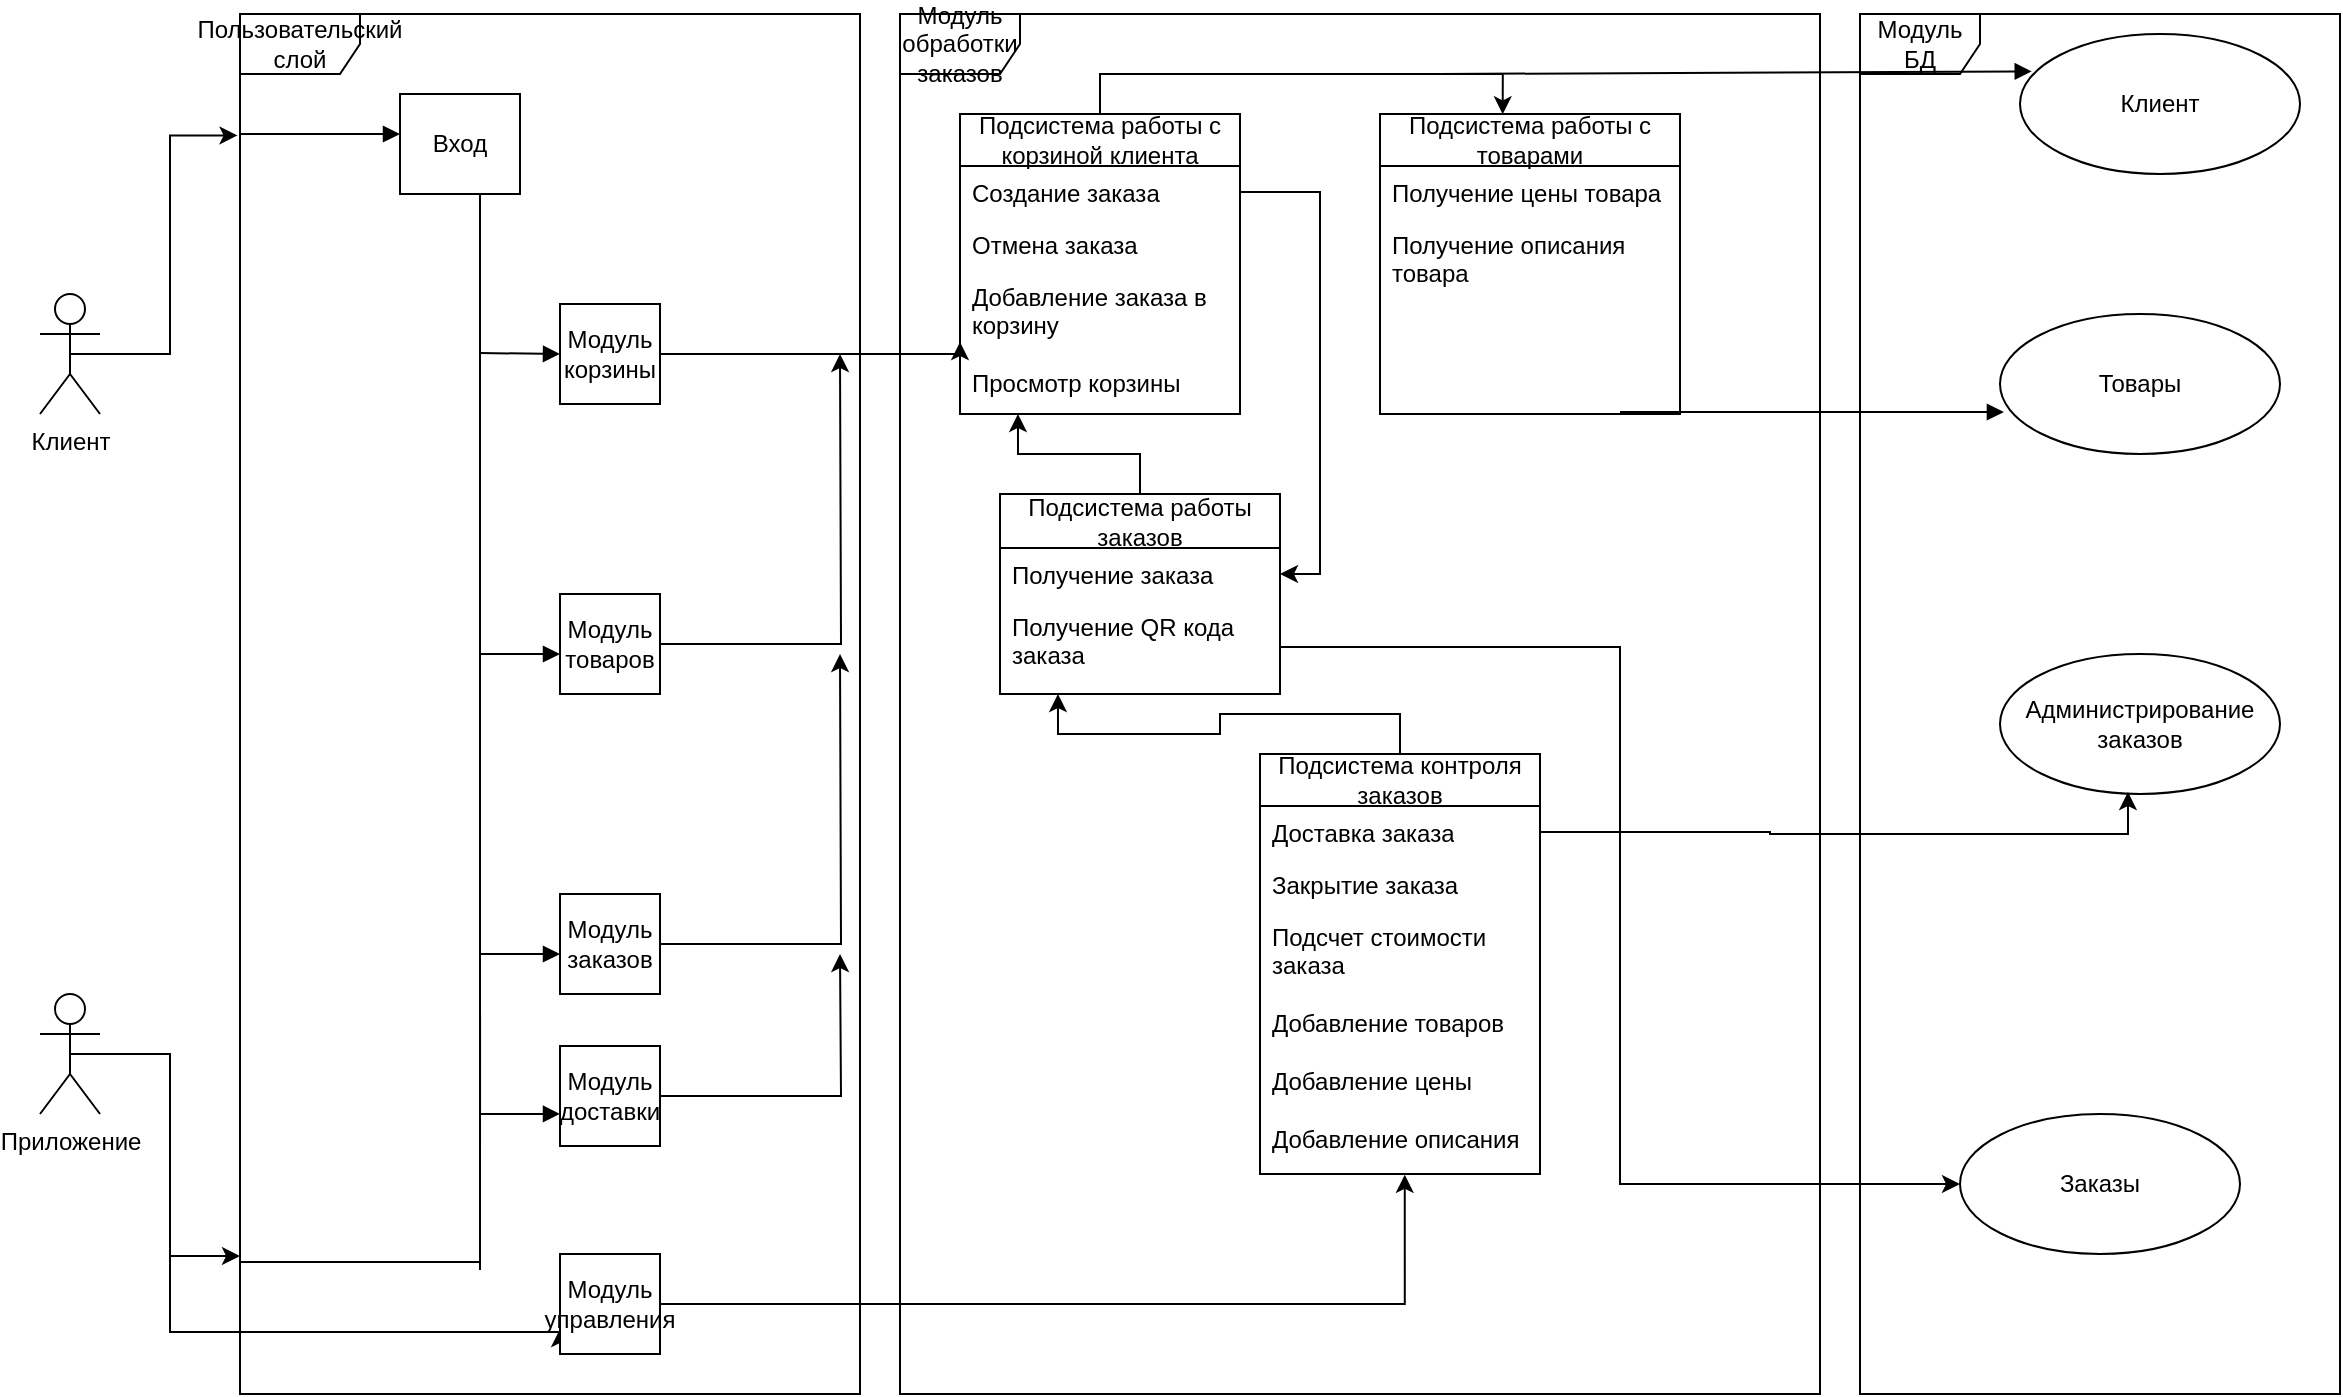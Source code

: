 <mxfile version="22.0.6" type="device">
  <diagram name="Страница — 1" id="PRQkY7LDZZ810rS44IFu">
    <mxGraphModel dx="1646" dy="824" grid="1" gridSize="10" guides="1" tooltips="1" connect="1" arrows="1" fold="1" page="1" pageScale="1" pageWidth="827" pageHeight="1169" math="0" shadow="0">
      <root>
        <mxCell id="0" />
        <mxCell id="1" parent="0" />
        <mxCell id="68kr9fZOocLpTPJreRbY-1" value="Клиент&lt;br&gt;" style="shape=umlActor;verticalLabelPosition=bottom;verticalAlign=top;html=1;" parent="1" vertex="1">
          <mxGeometry x="80" y="200" width="30" height="60" as="geometry" />
        </mxCell>
        <mxCell id="68kr9fZOocLpTPJreRbY-2" value="Приложение" style="shape=umlActor;verticalLabelPosition=bottom;verticalAlign=top;html=1;" parent="1" vertex="1">
          <mxGeometry x="80" y="550" width="30" height="60" as="geometry" />
        </mxCell>
        <mxCell id="68kr9fZOocLpTPJreRbY-8" value="Пользовательский слой" style="shape=umlFrame;whiteSpace=wrap;html=1;pointerEvents=0;" parent="1" vertex="1">
          <mxGeometry x="180" y="60" width="310" height="690" as="geometry" />
        </mxCell>
        <mxCell id="68kr9fZOocLpTPJreRbY-11" style="edgeStyle=orthogonalEdgeStyle;rounded=0;orthogonalLoop=1;jettySize=auto;html=1;exitX=0.5;exitY=0.5;exitDx=0;exitDy=0;exitPerimeter=0;entryX=0;entryY=0.9;entryDx=0;entryDy=0;entryPerimeter=0;" parent="1" source="68kr9fZOocLpTPJreRbY-2" target="68kr9fZOocLpTPJreRbY-8" edge="1">
          <mxGeometry relative="1" as="geometry" />
        </mxCell>
        <mxCell id="68kr9fZOocLpTPJreRbY-15" style="edgeStyle=orthogonalEdgeStyle;rounded=0;orthogonalLoop=1;jettySize=auto;html=1;exitX=0.5;exitY=0.5;exitDx=0;exitDy=0;exitPerimeter=0;entryX=-0.004;entryY=0.088;entryDx=0;entryDy=0;entryPerimeter=0;" parent="1" source="68kr9fZOocLpTPJreRbY-1" target="68kr9fZOocLpTPJreRbY-8" edge="1">
          <mxGeometry relative="1" as="geometry" />
        </mxCell>
        <mxCell id="68kr9fZOocLpTPJreRbY-20" value="" style="html=1;verticalAlign=bottom;endArrow=block;curved=0;rounded=0;" parent="1" edge="1">
          <mxGeometry width="80" relative="1" as="geometry">
            <mxPoint x="180" y="120" as="sourcePoint" />
            <mxPoint x="260" y="120" as="targetPoint" />
          </mxGeometry>
        </mxCell>
        <mxCell id="68kr9fZOocLpTPJreRbY-21" value="Вход" style="html=1;whiteSpace=wrap;" parent="1" vertex="1">
          <mxGeometry x="260" y="100" width="60" height="50" as="geometry" />
        </mxCell>
        <mxCell id="68kr9fZOocLpTPJreRbY-32" value="" style="endArrow=none;html=1;edgeStyle=orthogonalEdgeStyle;rounded=0;entryX=0.369;entryY=1.037;entryDx=0;entryDy=0;entryPerimeter=0;" parent="1" edge="1">
          <mxGeometry relative="1" as="geometry">
            <mxPoint x="300" y="150" as="sourcePoint" />
            <mxPoint x="300.03" y="559.82" as="targetPoint" />
            <Array as="points">
              <mxPoint x="299.86" y="687.97" />
              <mxPoint x="299.86" y="687.97" />
            </Array>
          </mxGeometry>
        </mxCell>
        <mxCell id="68kr9fZOocLpTPJreRbY-36" value="" style="line;strokeWidth=1;fillColor=none;align=left;verticalAlign=middle;spacingTop=-1;spacingLeft=3;spacingRight=3;rotatable=0;labelPosition=right;points=[];portConstraint=eastwest;strokeColor=inherit;" parent="1" vertex="1">
          <mxGeometry x="180" y="680" width="120" height="8" as="geometry" />
        </mxCell>
        <mxCell id="68kr9fZOocLpTPJreRbY-37" value="" style="html=1;verticalAlign=bottom;endArrow=block;curved=0;rounded=0;" parent="1" edge="1">
          <mxGeometry width="80" relative="1" as="geometry">
            <mxPoint x="300" y="229.5" as="sourcePoint" />
            <mxPoint x="340" y="230" as="targetPoint" />
          </mxGeometry>
        </mxCell>
        <mxCell id="68kr9fZOocLpTPJreRbY-62" style="edgeStyle=orthogonalEdgeStyle;rounded=0;orthogonalLoop=1;jettySize=auto;html=1;exitX=1;exitY=0.5;exitDx=0;exitDy=0;entryX=0;entryY=0.5;entryDx=0;entryDy=0;" parent="1" source="68kr9fZOocLpTPJreRbY-39" target="68kr9fZOocLpTPJreRbY-59" edge="1">
          <mxGeometry relative="1" as="geometry">
            <Array as="points">
              <mxPoint x="540" y="230" />
            </Array>
          </mxGeometry>
        </mxCell>
        <mxCell id="68kr9fZOocLpTPJreRbY-39" value="Модуль корзины" style="html=1;whiteSpace=wrap;" parent="1" vertex="1">
          <mxGeometry x="340" y="205" width="50" height="50" as="geometry" />
        </mxCell>
        <mxCell id="68kr9fZOocLpTPJreRbY-40" value="" style="html=1;verticalAlign=bottom;endArrow=block;curved=0;rounded=0;" parent="1" edge="1">
          <mxGeometry width="80" relative="1" as="geometry">
            <mxPoint x="300" y="380" as="sourcePoint" />
            <mxPoint x="340" y="380" as="targetPoint" />
          </mxGeometry>
        </mxCell>
        <mxCell id="68kr9fZOocLpTPJreRbY-63" style="edgeStyle=orthogonalEdgeStyle;rounded=0;orthogonalLoop=1;jettySize=auto;html=1;exitX=1;exitY=0.5;exitDx=0;exitDy=0;" parent="1" source="68kr9fZOocLpTPJreRbY-41" edge="1">
          <mxGeometry relative="1" as="geometry">
            <mxPoint x="480" y="230" as="targetPoint" />
          </mxGeometry>
        </mxCell>
        <mxCell id="68kr9fZOocLpTPJreRbY-41" value="Модуль товаров" style="html=1;whiteSpace=wrap;" parent="1" vertex="1">
          <mxGeometry x="340" y="350" width="50" height="50" as="geometry" />
        </mxCell>
        <mxCell id="68kr9fZOocLpTPJreRbY-42" value="" style="html=1;verticalAlign=bottom;endArrow=block;curved=0;rounded=0;" parent="1" edge="1">
          <mxGeometry width="80" relative="1" as="geometry">
            <mxPoint x="300" y="530" as="sourcePoint" />
            <mxPoint x="340" y="530" as="targetPoint" />
          </mxGeometry>
        </mxCell>
        <mxCell id="68kr9fZOocLpTPJreRbY-64" style="edgeStyle=orthogonalEdgeStyle;rounded=0;orthogonalLoop=1;jettySize=auto;html=1;exitX=1;exitY=0.5;exitDx=0;exitDy=0;" parent="1" source="68kr9fZOocLpTPJreRbY-43" edge="1">
          <mxGeometry relative="1" as="geometry">
            <mxPoint x="480" y="380" as="targetPoint" />
          </mxGeometry>
        </mxCell>
        <mxCell id="68kr9fZOocLpTPJreRbY-43" value="Модуль заказов" style="html=1;whiteSpace=wrap;" parent="1" vertex="1">
          <mxGeometry x="340" y="500" width="50" height="50" as="geometry" />
        </mxCell>
        <mxCell id="68kr9fZOocLpTPJreRbY-46" style="edgeStyle=orthogonalEdgeStyle;rounded=0;orthogonalLoop=1;jettySize=auto;html=1;exitX=0.5;exitY=0.5;exitDx=0;exitDy=0;exitPerimeter=0;entryX=0;entryY=0.75;entryDx=0;entryDy=0;" parent="1" source="68kr9fZOocLpTPJreRbY-2" target="68kr9fZOocLpTPJreRbY-53" edge="1">
          <mxGeometry relative="1" as="geometry">
            <Array as="points">
              <mxPoint x="145" y="580" />
              <mxPoint x="145" y="719" />
              <mxPoint x="340" y="719" />
            </Array>
          </mxGeometry>
        </mxCell>
        <mxCell id="68kr9fZOocLpTPJreRbY-47" value="Модуль обработки заказов" style="shape=umlFrame;whiteSpace=wrap;html=1;pointerEvents=0;" parent="1" vertex="1">
          <mxGeometry x="510" y="60" width="460" height="690" as="geometry" />
        </mxCell>
        <mxCell id="68kr9fZOocLpTPJreRbY-53" value="Модуль управления" style="html=1;whiteSpace=wrap;" parent="1" vertex="1">
          <mxGeometry x="340" y="680" width="50" height="50" as="geometry" />
        </mxCell>
        <mxCell id="68kr9fZOocLpTPJreRbY-56" value="Подсистема работы с корзиной клиента" style="swimlane;fontStyle=0;childLayout=stackLayout;horizontal=1;startSize=26;fillColor=none;horizontalStack=0;resizeParent=1;resizeParentMax=0;resizeLast=0;collapsible=1;marginBottom=0;whiteSpace=wrap;html=1;" parent="1" vertex="1">
          <mxGeometry x="540" y="110" width="140" height="150" as="geometry" />
        </mxCell>
        <mxCell id="68kr9fZOocLpTPJreRbY-57" value="Создание заказа" style="text;strokeColor=none;fillColor=none;align=left;verticalAlign=top;spacingLeft=4;spacingRight=4;overflow=hidden;rotatable=0;points=[[0,0.5],[1,0.5]];portConstraint=eastwest;whiteSpace=wrap;html=1;" parent="68kr9fZOocLpTPJreRbY-56" vertex="1">
          <mxGeometry y="26" width="140" height="26" as="geometry" />
        </mxCell>
        <mxCell id="68kr9fZOocLpTPJreRbY-58" value="Отмена заказа" style="text;strokeColor=none;fillColor=none;align=left;verticalAlign=top;spacingLeft=4;spacingRight=4;overflow=hidden;rotatable=0;points=[[0,0.5],[1,0.5]];portConstraint=eastwest;whiteSpace=wrap;html=1;" parent="68kr9fZOocLpTPJreRbY-56" vertex="1">
          <mxGeometry y="52" width="140" height="26" as="geometry" />
        </mxCell>
        <mxCell id="68kr9fZOocLpTPJreRbY-59" value="Добавление заказа в корзину&lt;br&gt;&lt;br&gt;Просмотр корзины&lt;br&gt;&lt;br&gt;" style="text;strokeColor=none;fillColor=none;align=left;verticalAlign=top;spacingLeft=4;spacingRight=4;overflow=hidden;rotatable=0;points=[[0,0.5],[1,0.5]];portConstraint=eastwest;whiteSpace=wrap;html=1;" parent="68kr9fZOocLpTPJreRbY-56" vertex="1">
          <mxGeometry y="78" width="140" height="72" as="geometry" />
        </mxCell>
        <mxCell id="68kr9fZOocLpTPJreRbY-66" value="Подсистема работы с товарами" style="swimlane;fontStyle=0;childLayout=stackLayout;horizontal=1;startSize=26;fillColor=none;horizontalStack=0;resizeParent=1;resizeParentMax=0;resizeLast=0;collapsible=1;marginBottom=0;whiteSpace=wrap;html=1;" parent="1" vertex="1">
          <mxGeometry x="750" y="110" width="150" height="150" as="geometry" />
        </mxCell>
        <mxCell id="68kr9fZOocLpTPJreRbY-67" value="Получение цены товара" style="text;strokeColor=none;fillColor=none;align=left;verticalAlign=top;spacingLeft=4;spacingRight=4;overflow=hidden;rotatable=0;points=[[0,0.5],[1,0.5]];portConstraint=eastwest;whiteSpace=wrap;html=1;" parent="68kr9fZOocLpTPJreRbY-66" vertex="1">
          <mxGeometry y="26" width="150" height="26" as="geometry" />
        </mxCell>
        <mxCell id="68kr9fZOocLpTPJreRbY-69" value="Получение описания товара&lt;br&gt;" style="text;strokeColor=none;fillColor=none;align=left;verticalAlign=top;spacingLeft=4;spacingRight=4;overflow=hidden;rotatable=0;points=[[0,0.5],[1,0.5]];portConstraint=eastwest;whiteSpace=wrap;html=1;" parent="68kr9fZOocLpTPJreRbY-66" vertex="1">
          <mxGeometry y="52" width="150" height="98" as="geometry" />
        </mxCell>
        <mxCell id="68kr9fZOocLpTPJreRbY-78" value="Подсистема контроля заказов" style="swimlane;fontStyle=0;childLayout=stackLayout;horizontal=1;startSize=26;fillColor=none;horizontalStack=0;resizeParent=1;resizeParentMax=0;resizeLast=0;collapsible=1;marginBottom=0;whiteSpace=wrap;html=1;" parent="1" vertex="1">
          <mxGeometry x="690" y="430" width="140" height="210" as="geometry" />
        </mxCell>
        <mxCell id="68kr9fZOocLpTPJreRbY-79" value="Доставка заказа" style="text;strokeColor=none;fillColor=none;align=left;verticalAlign=top;spacingLeft=4;spacingRight=4;overflow=hidden;rotatable=0;points=[[0,0.5],[1,0.5]];portConstraint=eastwest;whiteSpace=wrap;html=1;" parent="68kr9fZOocLpTPJreRbY-78" vertex="1">
          <mxGeometry y="26" width="140" height="26" as="geometry" />
        </mxCell>
        <mxCell id="68kr9fZOocLpTPJreRbY-80" value="Закрытие заказа" style="text;strokeColor=none;fillColor=none;align=left;verticalAlign=top;spacingLeft=4;spacingRight=4;overflow=hidden;rotatable=0;points=[[0,0.5],[1,0.5]];portConstraint=eastwest;whiteSpace=wrap;html=1;" parent="68kr9fZOocLpTPJreRbY-78" vertex="1">
          <mxGeometry y="52" width="140" height="26" as="geometry" />
        </mxCell>
        <mxCell id="68kr9fZOocLpTPJreRbY-81" value="Подсчет стоимости заказа&amp;nbsp;&lt;br&gt;&lt;br&gt;Добавление товаров&lt;br&gt;&lt;br&gt;Добавление цены&lt;br&gt;&lt;br&gt;Добавление описания" style="text;strokeColor=none;fillColor=none;align=left;verticalAlign=top;spacingLeft=4;spacingRight=4;overflow=hidden;rotatable=0;points=[[0,0.5],[1,0.5]];portConstraint=eastwest;whiteSpace=wrap;html=1;" parent="68kr9fZOocLpTPJreRbY-78" vertex="1">
          <mxGeometry y="78" width="140" height="132" as="geometry" />
        </mxCell>
        <mxCell id="68kr9fZOocLpTPJreRbY-82" value="" style="html=1;verticalAlign=bottom;endArrow=block;curved=0;rounded=0;entryX=0;entryY=0.679;entryDx=0;entryDy=0;entryPerimeter=0;" parent="1" target="68kr9fZOocLpTPJreRbY-83" edge="1">
          <mxGeometry width="80" relative="1" as="geometry">
            <mxPoint x="300" y="610" as="sourcePoint" />
            <mxPoint x="330" y="610" as="targetPoint" />
          </mxGeometry>
        </mxCell>
        <mxCell id="68kr9fZOocLpTPJreRbY-84" style="edgeStyle=orthogonalEdgeStyle;rounded=0;orthogonalLoop=1;jettySize=auto;html=1;exitX=1;exitY=0.5;exitDx=0;exitDy=0;" parent="1" source="68kr9fZOocLpTPJreRbY-83" edge="1">
          <mxGeometry relative="1" as="geometry">
            <mxPoint x="480" y="530" as="targetPoint" />
          </mxGeometry>
        </mxCell>
        <mxCell id="68kr9fZOocLpTPJreRbY-83" value="Модуль доставки" style="html=1;whiteSpace=wrap;" parent="1" vertex="1">
          <mxGeometry x="340" y="576" width="50" height="50" as="geometry" />
        </mxCell>
        <mxCell id="68kr9fZOocLpTPJreRbY-89" style="edgeStyle=orthogonalEdgeStyle;rounded=0;orthogonalLoop=1;jettySize=auto;html=1;exitX=1;exitY=0.5;exitDx=0;exitDy=0;entryX=0.517;entryY=1.003;entryDx=0;entryDy=0;entryPerimeter=0;" parent="1" source="68kr9fZOocLpTPJreRbY-53" target="68kr9fZOocLpTPJreRbY-81" edge="1">
          <mxGeometry relative="1" as="geometry" />
        </mxCell>
        <mxCell id="68kr9fZOocLpTPJreRbY-90" style="edgeStyle=orthogonalEdgeStyle;rounded=0;orthogonalLoop=1;jettySize=auto;html=1;exitX=0.5;exitY=0;exitDx=0;exitDy=0;entryX=0.409;entryY=0.001;entryDx=0;entryDy=0;entryPerimeter=0;" parent="1" source="68kr9fZOocLpTPJreRbY-56" target="68kr9fZOocLpTPJreRbY-66" edge="1">
          <mxGeometry relative="1" as="geometry" />
        </mxCell>
        <mxCell id="68kr9fZOocLpTPJreRbY-92" style="edgeStyle=orthogonalEdgeStyle;rounded=0;orthogonalLoop=1;jettySize=auto;html=1;exitX=1;exitY=0.5;exitDx=0;exitDy=0;entryX=1;entryY=0.5;entryDx=0;entryDy=0;" parent="1" source="68kr9fZOocLpTPJreRbY-57" target="68kr9fZOocLpTPJreRbY-71" edge="1">
          <mxGeometry relative="1" as="geometry" />
        </mxCell>
        <mxCell id="68kr9fZOocLpTPJreRbY-93" value="Модуль БД" style="shape=umlFrame;whiteSpace=wrap;html=1;pointerEvents=0;" parent="1" vertex="1">
          <mxGeometry x="990" y="60" width="240" height="690" as="geometry" />
        </mxCell>
        <mxCell id="68kr9fZOocLpTPJreRbY-94" value="Клиент" style="ellipse;whiteSpace=wrap;html=1;" parent="1" vertex="1">
          <mxGeometry x="1070" y="70" width="140" height="70" as="geometry" />
        </mxCell>
        <mxCell id="68kr9fZOocLpTPJreRbY-95" style="edgeStyle=orthogonalEdgeStyle;rounded=0;orthogonalLoop=1;jettySize=auto;html=1;exitX=0.5;exitY=0;exitDx=0;exitDy=0;entryX=0.207;entryY=1;entryDx=0;entryDy=0;entryPerimeter=0;" parent="1" source="68kr9fZOocLpTPJreRbY-70" target="68kr9fZOocLpTPJreRbY-59" edge="1">
          <mxGeometry relative="1" as="geometry" />
        </mxCell>
        <mxCell id="68kr9fZOocLpTPJreRbY-96" value="Товары" style="ellipse;whiteSpace=wrap;html=1;" parent="1" vertex="1">
          <mxGeometry x="1060" y="210" width="140" height="70" as="geometry" />
        </mxCell>
        <mxCell id="68kr9fZOocLpTPJreRbY-97" value="Заказы" style="ellipse;whiteSpace=wrap;html=1;" parent="1" vertex="1">
          <mxGeometry x="1040" y="610" width="140" height="70" as="geometry" />
        </mxCell>
        <mxCell id="68kr9fZOocLpTPJreRbY-98" value="Администрирование заказов" style="ellipse;whiteSpace=wrap;html=1;" parent="1" vertex="1">
          <mxGeometry x="1060" y="380" width="140" height="70" as="geometry" />
        </mxCell>
        <mxCell id="68kr9fZOocLpTPJreRbY-100" value="" style="html=1;verticalAlign=bottom;endArrow=block;curved=0;rounded=0;entryX=0.042;entryY=0.267;entryDx=0;entryDy=0;entryPerimeter=0;" parent="1" target="68kr9fZOocLpTPJreRbY-94" edge="1">
          <mxGeometry width="80" relative="1" as="geometry">
            <mxPoint x="780" y="90" as="sourcePoint" />
            <mxPoint x="860" y="90" as="targetPoint" />
          </mxGeometry>
        </mxCell>
        <mxCell id="68kr9fZOocLpTPJreRbY-101" value="" style="html=1;verticalAlign=bottom;endArrow=block;curved=0;rounded=0;entryX=0.014;entryY=0.7;entryDx=0;entryDy=0;entryPerimeter=0;" parent="1" target="68kr9fZOocLpTPJreRbY-96" edge="1">
          <mxGeometry width="80" relative="1" as="geometry">
            <mxPoint x="870" y="259" as="sourcePoint" />
            <mxPoint x="950" y="259" as="targetPoint" />
          </mxGeometry>
        </mxCell>
        <mxCell id="68kr9fZOocLpTPJreRbY-106" style="edgeStyle=orthogonalEdgeStyle;rounded=0;orthogonalLoop=1;jettySize=auto;html=1;exitX=1;exitY=0.5;exitDx=0;exitDy=0;entryX=0;entryY=0.5;entryDx=0;entryDy=0;" parent="1" source="68kr9fZOocLpTPJreRbY-72" target="68kr9fZOocLpTPJreRbY-97" edge="1">
          <mxGeometry relative="1" as="geometry" />
        </mxCell>
        <mxCell id="68kr9fZOocLpTPJreRbY-107" value="" style="edgeStyle=orthogonalEdgeStyle;rounded=0;orthogonalLoop=1;jettySize=auto;html=1;exitX=0.5;exitY=0;exitDx=0;exitDy=0;entryX=0.207;entryY=1;entryDx=0;entryDy=0;entryPerimeter=0;" parent="1" source="68kr9fZOocLpTPJreRbY-78" target="68kr9fZOocLpTPJreRbY-70" edge="1">
          <mxGeometry relative="1" as="geometry">
            <mxPoint x="760" y="430" as="sourcePoint" />
            <mxPoint x="569" y="260" as="targetPoint" />
          </mxGeometry>
        </mxCell>
        <mxCell id="68kr9fZOocLpTPJreRbY-70" value="Подсистема работы заказов" style="swimlane;fontStyle=0;childLayout=stackLayout;horizontal=1;startSize=27;fillColor=none;horizontalStack=0;resizeParent=1;resizeParentMax=0;resizeLast=0;collapsible=1;marginBottom=0;whiteSpace=wrap;html=1;" parent="1" vertex="1">
          <mxGeometry x="560" y="300" width="140" height="100" as="geometry">
            <mxRectangle x="540" y="320" width="170" height="30" as="alternateBounds" />
          </mxGeometry>
        </mxCell>
        <mxCell id="68kr9fZOocLpTPJreRbY-71" value="Получение заказа" style="text;strokeColor=none;fillColor=none;align=left;verticalAlign=top;spacingLeft=4;spacingRight=4;overflow=hidden;rotatable=0;points=[[0,0.5],[1,0.5]];portConstraint=eastwest;whiteSpace=wrap;html=1;" parent="68kr9fZOocLpTPJreRbY-70" vertex="1">
          <mxGeometry y="27" width="140" height="26" as="geometry" />
        </mxCell>
        <mxCell id="68kr9fZOocLpTPJreRbY-72" value="Получение QR кода заказа" style="text;strokeColor=none;fillColor=none;align=left;verticalAlign=top;spacingLeft=4;spacingRight=4;overflow=hidden;rotatable=0;points=[[0,0.5],[1,0.5]];portConstraint=eastwest;whiteSpace=wrap;html=1;" parent="68kr9fZOocLpTPJreRbY-70" vertex="1">
          <mxGeometry y="53" width="140" height="47" as="geometry" />
        </mxCell>
        <mxCell id="68kr9fZOocLpTPJreRbY-108" style="edgeStyle=orthogonalEdgeStyle;rounded=0;orthogonalLoop=1;jettySize=auto;html=1;exitX=1;exitY=0.5;exitDx=0;exitDy=0;entryX=0.457;entryY=0.986;entryDx=0;entryDy=0;entryPerimeter=0;" parent="1" source="68kr9fZOocLpTPJreRbY-79" target="68kr9fZOocLpTPJreRbY-98" edge="1">
          <mxGeometry relative="1" as="geometry" />
        </mxCell>
      </root>
    </mxGraphModel>
  </diagram>
</mxfile>
